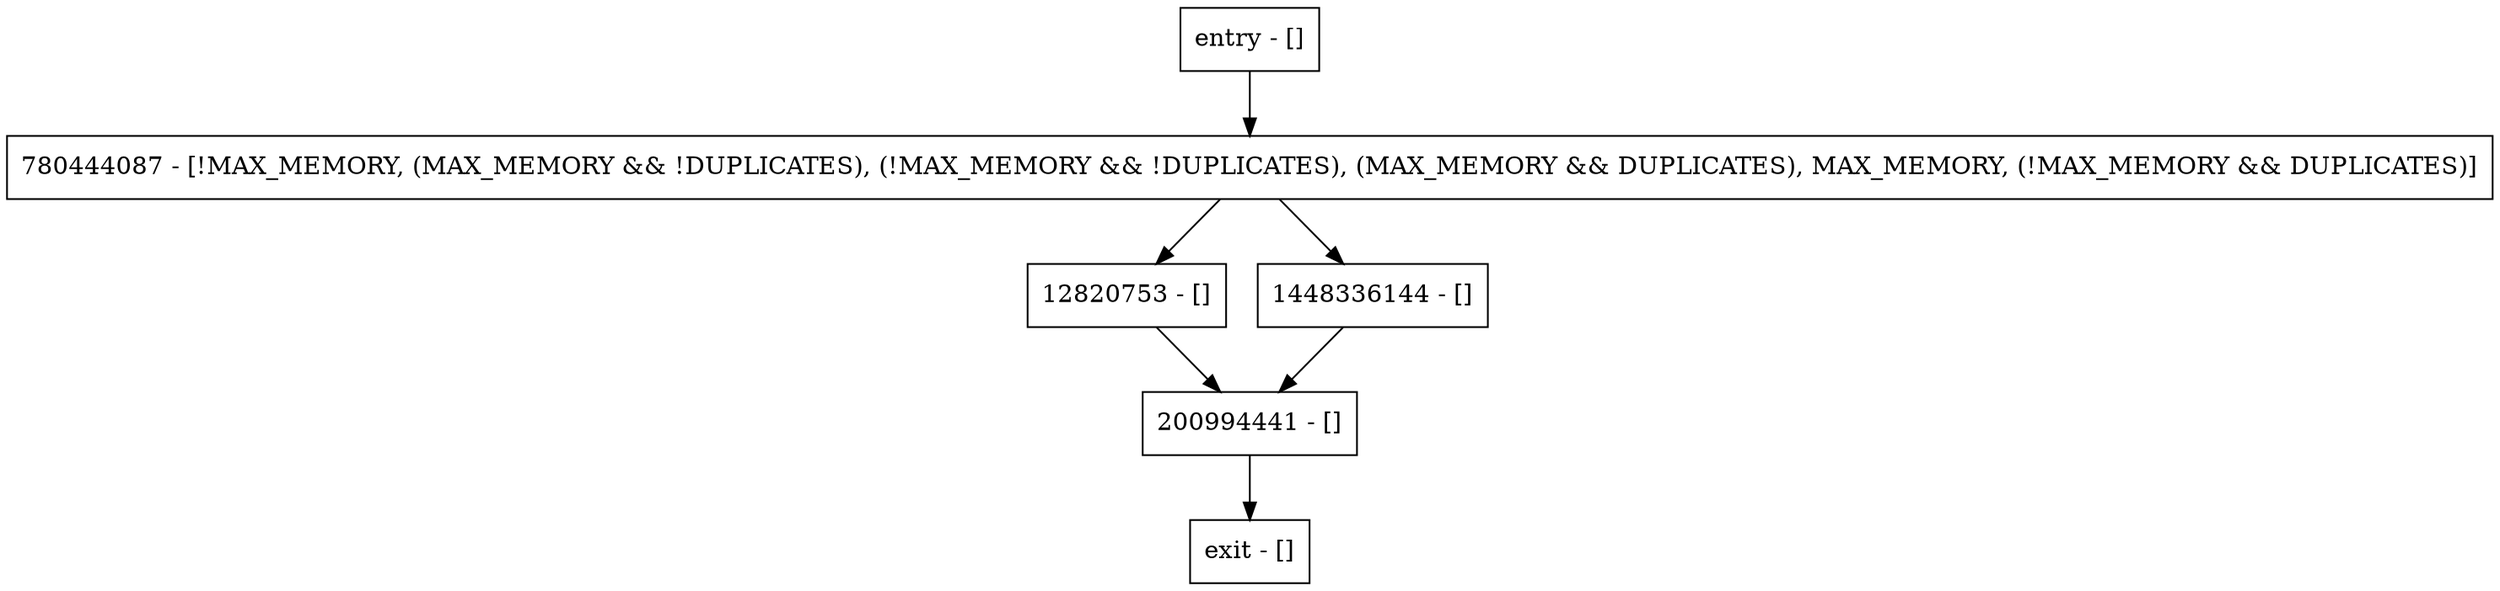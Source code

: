 digraph replicatedBitSet {
node [shape=record];
entry [label="entry - []"];
exit [label="exit - []"];
12820753 [label="12820753 - []"];
780444087 [label="780444087 - [!MAX_MEMORY, (MAX_MEMORY && !DUPLICATES), (!MAX_MEMORY && !DUPLICATES), (MAX_MEMORY && DUPLICATES), MAX_MEMORY, (!MAX_MEMORY && DUPLICATES)]"];
1448336144 [label="1448336144 - []"];
200994441 [label="200994441 - []"];
entry;
exit;
entry -> 780444087;
12820753 -> 200994441;
780444087 -> 12820753;
780444087 -> 1448336144;
1448336144 -> 200994441;
200994441 -> exit;
}
